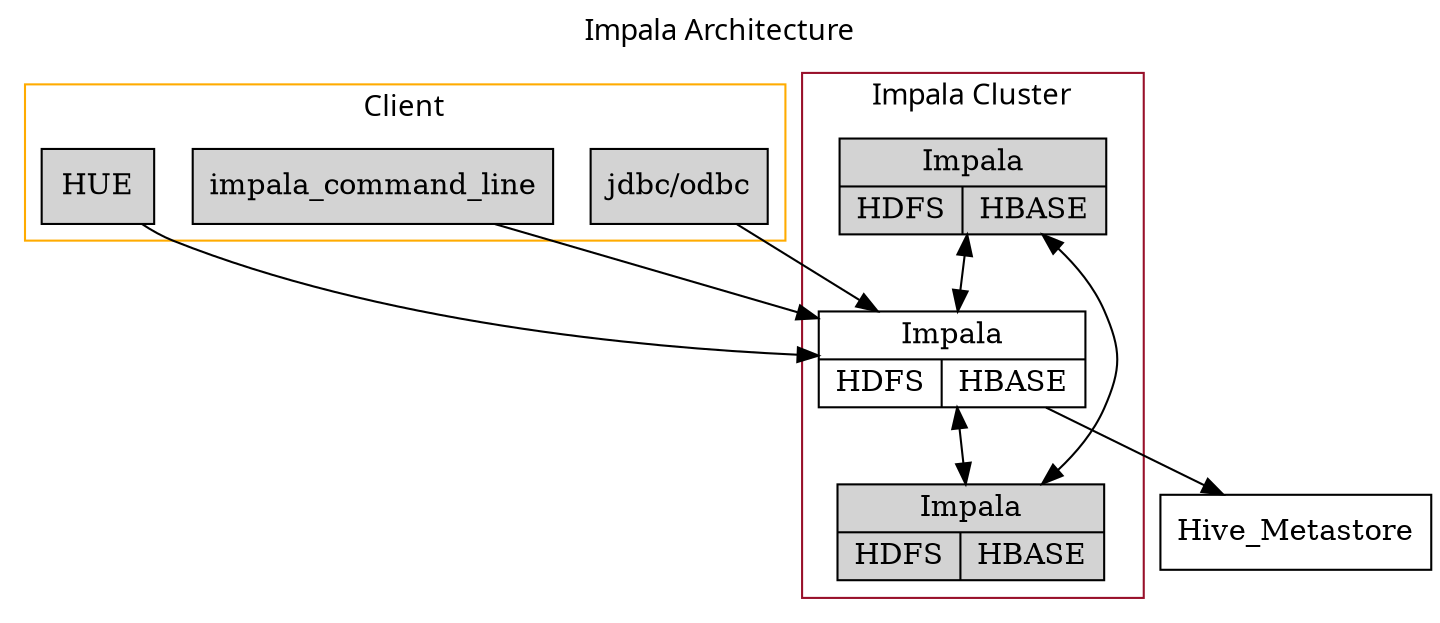 digraph G {
	// Color Palette
        // "#1B3139" = Dark Navy
        // "#FF3621" = Innovation Orange
        // "#1C4856" = Deep Blue
        // "#00B379" =  Jade
        // "#FFAB00" = GoldenRod
        // "#98102A" = Maroon
        // style = filled = full box color fill
        // node [style =filled]; Border color
	
	labelloc="t";
    	label="Impala Architecture";
 	rankdir=TB;
	graph [fontsize=14 fontname="Verdana" compound=true];	
    	node [shape=box]
    	compound=true
	subgraph cluster_0 {
		label = "Client"
		color= "#FFAB00";
		node [style=filled];
		HUE, "jdbc/odbc", impala_command_line;					}
                {HUE "jdbc/odbc" impala_command_line} -> 1;
	subgraph cluster_1 {
		node [style=filled];
		label = "Impala Cluster";
		color="#98102A" ;
		1 [shape=record    label="{Impala|{HDFS|HBASE}}"];
		2 [shape=record    label="{Impala|{HDFS|HBASE}}"];
		3 [shape=record    label="{Impala|{HDFS|HBASE}}"];
		
		{1 2} -> 3 [dir="both"];
		2 -> 1 [dir="both"];

      	}
		
1 -> Hive_Metastore;	
	
		
}